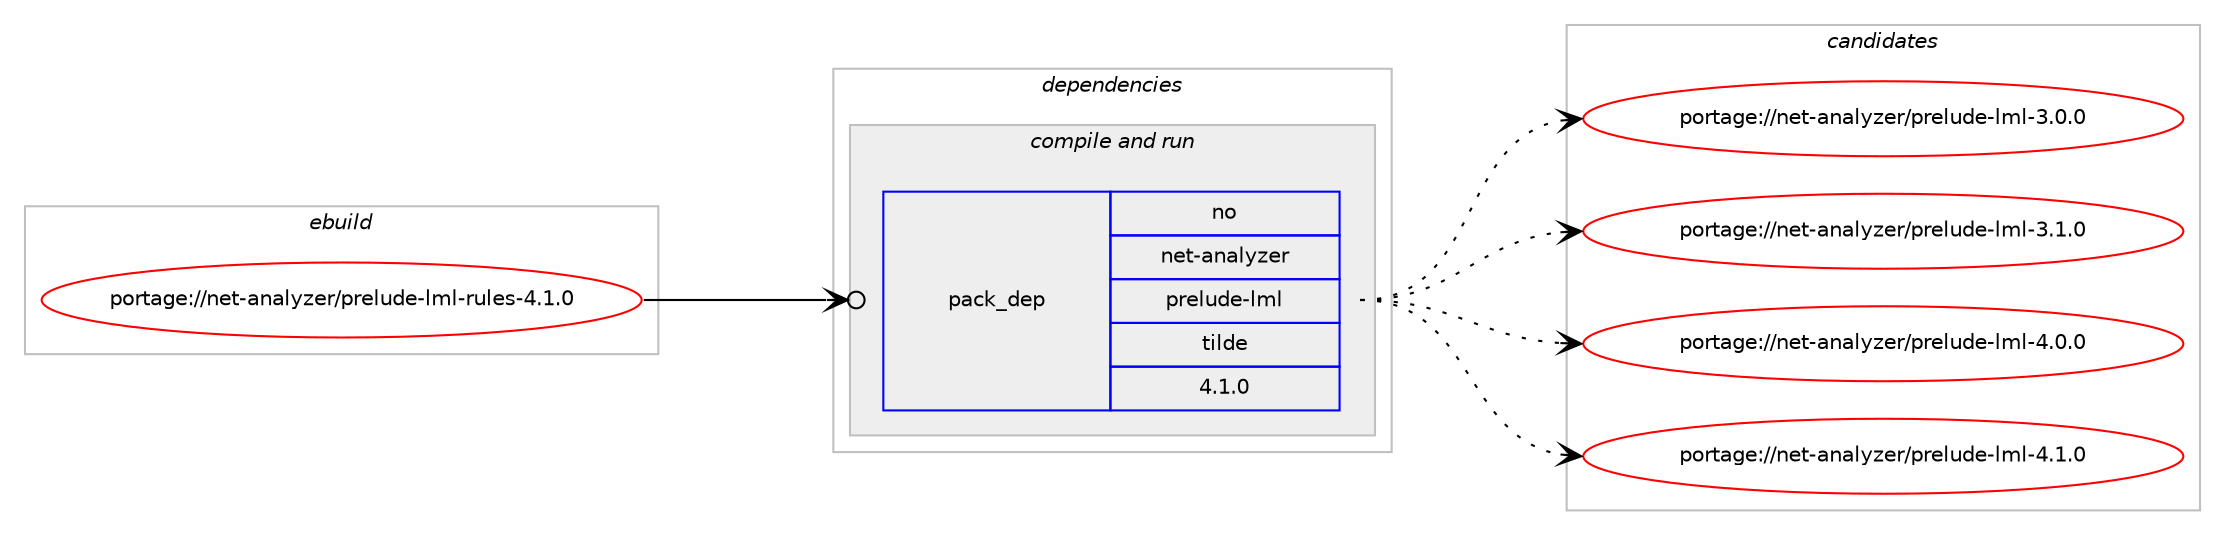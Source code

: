 digraph prolog {

# *************
# Graph options
# *************

newrank=true;
concentrate=true;
compound=true;
graph [rankdir=LR,fontname=Helvetica,fontsize=10,ranksep=1.5];#, ranksep=2.5, nodesep=0.2];
edge  [arrowhead=vee];
node  [fontname=Helvetica,fontsize=10];

# **********
# The ebuild
# **********

subgraph cluster_leftcol {
color=gray;
rank=same;
label=<<i>ebuild</i>>;
id [label="portage://net-analyzer/prelude-lml-rules-4.1.0", color=red, width=4, href="../net-analyzer/prelude-lml-rules-4.1.0.svg"];
}

# ****************
# The dependencies
# ****************

subgraph cluster_midcol {
color=gray;
label=<<i>dependencies</i>>;
subgraph cluster_compile {
fillcolor="#eeeeee";
style=filled;
label=<<i>compile</i>>;
}
subgraph cluster_compileandrun {
fillcolor="#eeeeee";
style=filled;
label=<<i>compile and run</i>>;
subgraph pack255763 {
dependency348333 [label=<<TABLE BORDER="0" CELLBORDER="1" CELLSPACING="0" CELLPADDING="4" WIDTH="220"><TR><TD ROWSPAN="6" CELLPADDING="30">pack_dep</TD></TR><TR><TD WIDTH="110">no</TD></TR><TR><TD>net-analyzer</TD></TR><TR><TD>prelude-lml</TD></TR><TR><TD>tilde</TD></TR><TR><TD>4.1.0</TD></TR></TABLE>>, shape=none, color=blue];
}
id:e -> dependency348333:w [weight=20,style="solid",arrowhead="odotvee"];
}
subgraph cluster_run {
fillcolor="#eeeeee";
style=filled;
label=<<i>run</i>>;
}
}

# **************
# The candidates
# **************

subgraph cluster_choices {
rank=same;
color=gray;
label=<<i>candidates</i>>;

subgraph choice255763 {
color=black;
nodesep=1;
choiceportage1101011164597110971081211221011144711211410110811710010145108109108455146484648 [label="portage://net-analyzer/prelude-lml-3.0.0", color=red, width=4,href="../net-analyzer/prelude-lml-3.0.0.svg"];
choiceportage1101011164597110971081211221011144711211410110811710010145108109108455146494648 [label="portage://net-analyzer/prelude-lml-3.1.0", color=red, width=4,href="../net-analyzer/prelude-lml-3.1.0.svg"];
choiceportage1101011164597110971081211221011144711211410110811710010145108109108455246484648 [label="portage://net-analyzer/prelude-lml-4.0.0", color=red, width=4,href="../net-analyzer/prelude-lml-4.0.0.svg"];
choiceportage1101011164597110971081211221011144711211410110811710010145108109108455246494648 [label="portage://net-analyzer/prelude-lml-4.1.0", color=red, width=4,href="../net-analyzer/prelude-lml-4.1.0.svg"];
dependency348333:e -> choiceportage1101011164597110971081211221011144711211410110811710010145108109108455146484648:w [style=dotted,weight="100"];
dependency348333:e -> choiceportage1101011164597110971081211221011144711211410110811710010145108109108455146494648:w [style=dotted,weight="100"];
dependency348333:e -> choiceportage1101011164597110971081211221011144711211410110811710010145108109108455246484648:w [style=dotted,weight="100"];
dependency348333:e -> choiceportage1101011164597110971081211221011144711211410110811710010145108109108455246494648:w [style=dotted,weight="100"];
}
}

}
